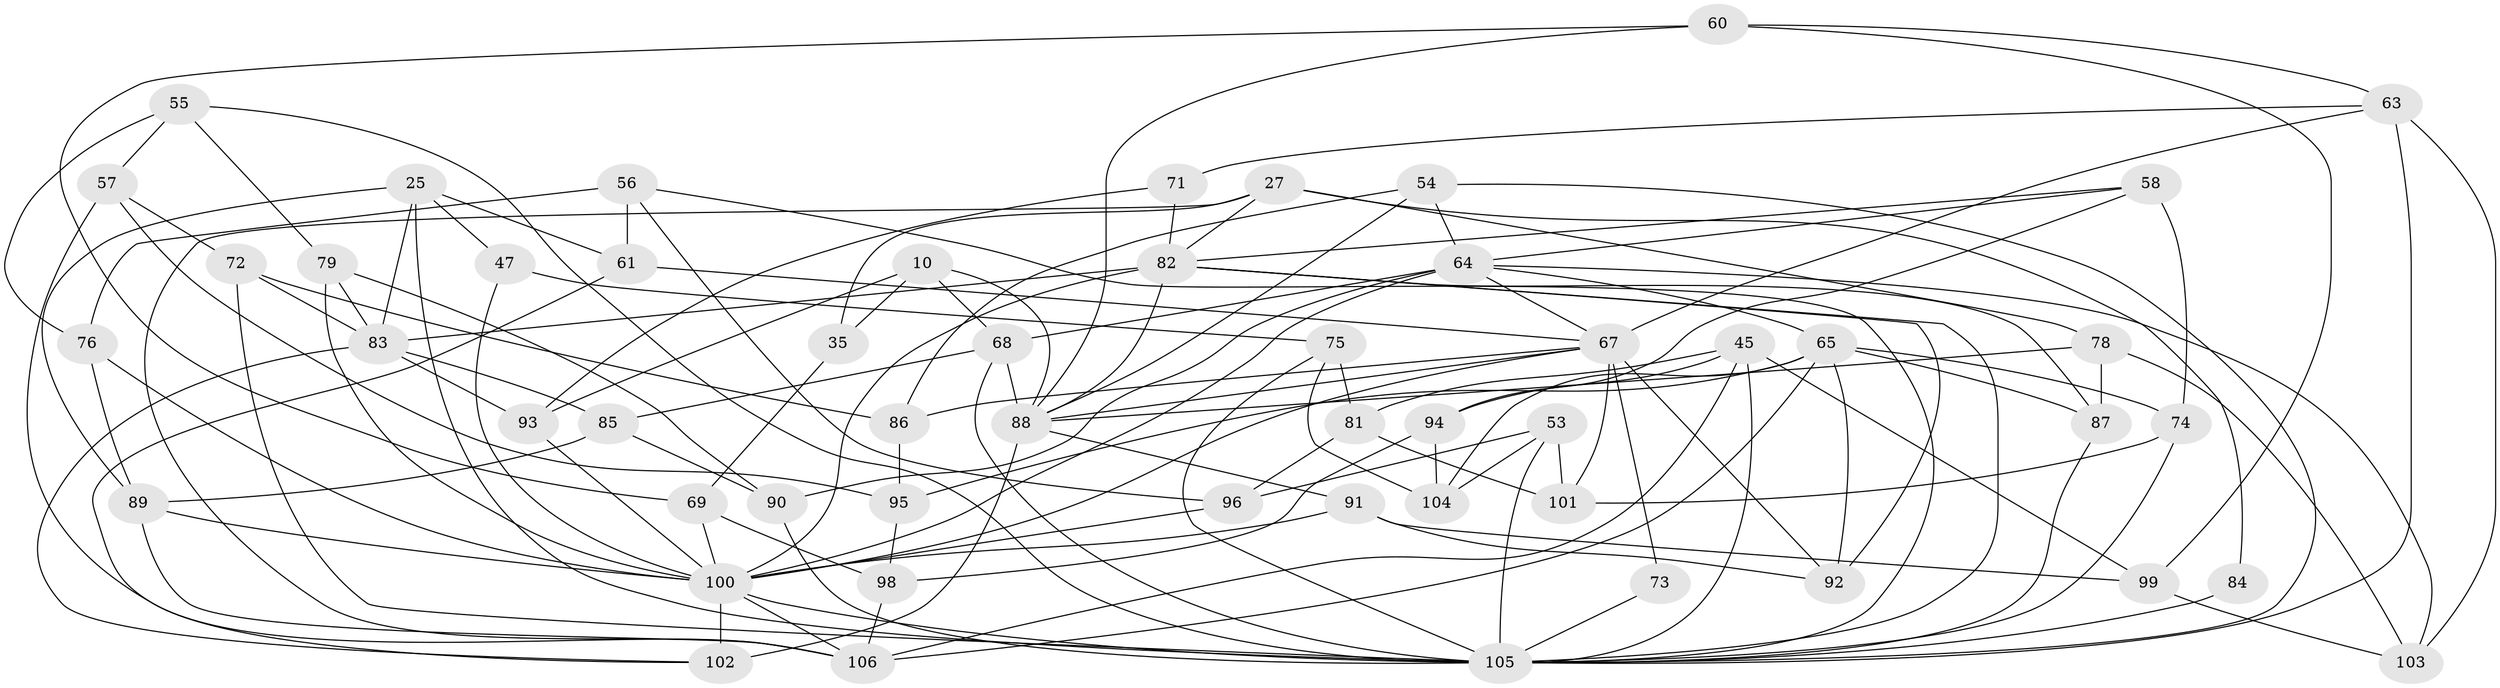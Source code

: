 // original degree distribution, {4: 1.0}
// Generated by graph-tools (version 1.1) at 2025/56/03/09/25 04:56:31]
// undirected, 53 vertices, 131 edges
graph export_dot {
graph [start="1"]
  node [color=gray90,style=filled];
  10 [super="+1"];
  25 [super="+21"];
  27 [super="+12"];
  35;
  45 [super="+24"];
  47;
  53 [super="+20"];
  54;
  55;
  56 [super="+11"];
  57;
  58;
  60;
  61 [super="+30"];
  63 [super="+22"];
  64 [super="+26+38+59"];
  65 [super="+44+50"];
  67 [super="+43+41"];
  68 [super="+19"];
  69;
  71;
  72;
  73;
  74;
  75;
  76 [super="+49"];
  78;
  79;
  81;
  82 [super="+13+23+39"];
  83 [super="+37+62"];
  84;
  85;
  86;
  87;
  88 [super="+36+42+77"];
  89 [super="+6"];
  90;
  91;
  92;
  93;
  94;
  95;
  96;
  98;
  99;
  100 [super="+80+46+48"];
  101;
  102 [super="+40"];
  103;
  104;
  105 [super="+51+97"];
  106 [super="+17"];
  10 -- 35 [weight=2];
  10 -- 68 [weight=2];
  10 -- 93;
  10 -- 88;
  25 -- 47;
  25 -- 89 [weight=2];
  25 -- 61;
  25 -- 83;
  25 -- 105;
  27 -- 84 [weight=2];
  27 -- 35;
  27 -- 78;
  27 -- 106;
  27 -- 82;
  35 -- 69;
  45 -- 81;
  45 -- 99;
  45 -- 106 [weight=2];
  45 -- 94;
  45 -- 105;
  47 -- 75;
  47 -- 100 [weight=2];
  53 -- 101;
  53 -- 96;
  53 -- 104;
  53 -- 105 [weight=3];
  54 -- 86;
  54 -- 64;
  54 -- 88;
  54 -- 105;
  55 -- 76;
  55 -- 79;
  55 -- 57;
  55 -- 105;
  56 -- 61 [weight=2];
  56 -- 76 [weight=2];
  56 -- 96;
  56 -- 105;
  57 -- 95;
  57 -- 72;
  57 -- 106;
  58 -- 74;
  58 -- 94;
  58 -- 82;
  58 -- 64;
  60 -- 69;
  60 -- 63;
  60 -- 99;
  60 -- 88;
  61 -- 102 [weight=2];
  61 -- 67;
  63 -- 103;
  63 -- 71 [weight=2];
  63 -- 67;
  63 -- 105;
  64 -- 90;
  64 -- 68 [weight=2];
  64 -- 103;
  64 -- 100;
  64 -- 67;
  64 -- 65 [weight=2];
  65 -- 92;
  65 -- 106;
  65 -- 74;
  65 -- 95;
  65 -- 104;
  65 -- 87;
  67 -- 86;
  67 -- 73 [weight=2];
  67 -- 100;
  67 -- 101;
  67 -- 92;
  67 -- 88;
  68 -- 105 [weight=2];
  68 -- 85;
  68 -- 88;
  69 -- 98;
  69 -- 100;
  71 -- 93;
  71 -- 82;
  72 -- 86;
  72 -- 83;
  72 -- 105;
  73 -- 105 [weight=2];
  74 -- 101;
  74 -- 105;
  75 -- 81;
  75 -- 104;
  75 -- 105;
  76 -- 100 [weight=2];
  76 -- 89;
  78 -- 88;
  78 -- 103;
  78 -- 87;
  79 -- 90;
  79 -- 100;
  79 -- 83;
  81 -- 96;
  81 -- 101;
  82 -- 88 [weight=2];
  82 -- 92;
  82 -- 100 [weight=2];
  82 -- 87;
  82 -- 83 [weight=2];
  82 -- 105;
  83 -- 102;
  83 -- 93;
  83 -- 85;
  84 -- 105 [weight=2];
  85 -- 90;
  85 -- 89;
  86 -- 95;
  87 -- 105;
  88 -- 102;
  88 -- 91;
  89 -- 106;
  89 -- 100;
  90 -- 105;
  91 -- 99;
  91 -- 92;
  91 -- 100;
  93 -- 100;
  94 -- 98;
  94 -- 104;
  95 -- 98;
  96 -- 100;
  98 -- 106;
  99 -- 103;
  100 -- 102 [weight=4];
  100 -- 105 [weight=3];
  100 -- 106;
}
